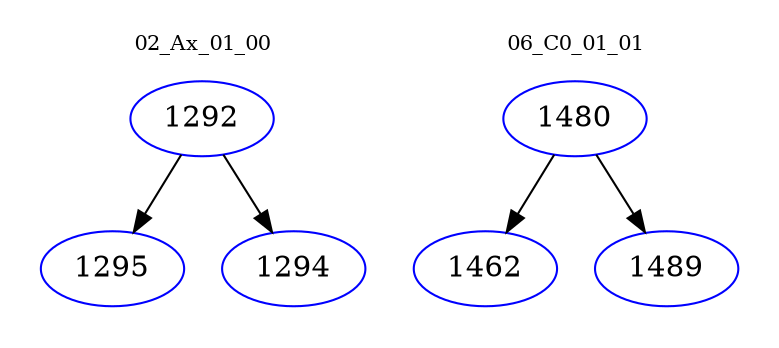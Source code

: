 digraph{
subgraph cluster_0 {
color = white
label = "02_Ax_01_00";
fontsize=10;
T0_1292 [label="1292", color="blue"]
T0_1292 -> T0_1295 [color="black"]
T0_1295 [label="1295", color="blue"]
T0_1292 -> T0_1294 [color="black"]
T0_1294 [label="1294", color="blue"]
}
subgraph cluster_1 {
color = white
label = "06_C0_01_01";
fontsize=10;
T1_1480 [label="1480", color="blue"]
T1_1480 -> T1_1462 [color="black"]
T1_1462 [label="1462", color="blue"]
T1_1480 -> T1_1489 [color="black"]
T1_1489 [label="1489", color="blue"]
}
}
